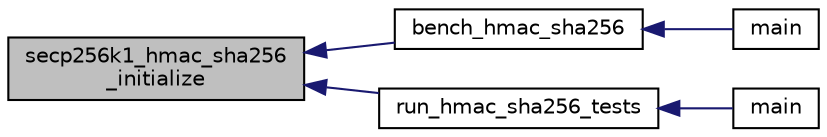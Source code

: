 digraph "secp256k1_hmac_sha256_initialize"
{
  edge [fontname="Helvetica",fontsize="10",labelfontname="Helvetica",labelfontsize="10"];
  node [fontname="Helvetica",fontsize="10",shape=record];
  rankdir="LR";
  Node7 [label="secp256k1_hmac_sha256\l_initialize",height=0.2,width=0.4,color="black", fillcolor="grey75", style="filled", fontcolor="black"];
  Node7 -> Node8 [dir="back",color="midnightblue",fontsize="10",style="solid",fontname="Helvetica"];
  Node8 [label="bench_hmac_sha256",height=0.2,width=0.4,color="black", fillcolor="white", style="filled",URL="$d9/d5e/bench__internal_8c.html#a85fea17693c6843a3b0c33b693736d15"];
  Node8 -> Node9 [dir="back",color="midnightblue",fontsize="10",style="solid",fontname="Helvetica"];
  Node9 [label="main",height=0.2,width=0.4,color="black", fillcolor="white", style="filled",URL="$d9/d5e/bench__internal_8c.html#a3c04138a5bfe5d72780bb7e82a18e627"];
  Node7 -> Node10 [dir="back",color="midnightblue",fontsize="10",style="solid",fontname="Helvetica"];
  Node10 [label="run_hmac_sha256_tests",height=0.2,width=0.4,color="black", fillcolor="white", style="filled",URL="$d5/d7f/tests_8c.html#a696245307bfe2110594f353cf47dad17"];
  Node10 -> Node11 [dir="back",color="midnightblue",fontsize="10",style="solid",fontname="Helvetica"];
  Node11 [label="main",height=0.2,width=0.4,color="black", fillcolor="white", style="filled",URL="$d5/d7f/tests_8c.html#a3c04138a5bfe5d72780bb7e82a18e627"];
}
